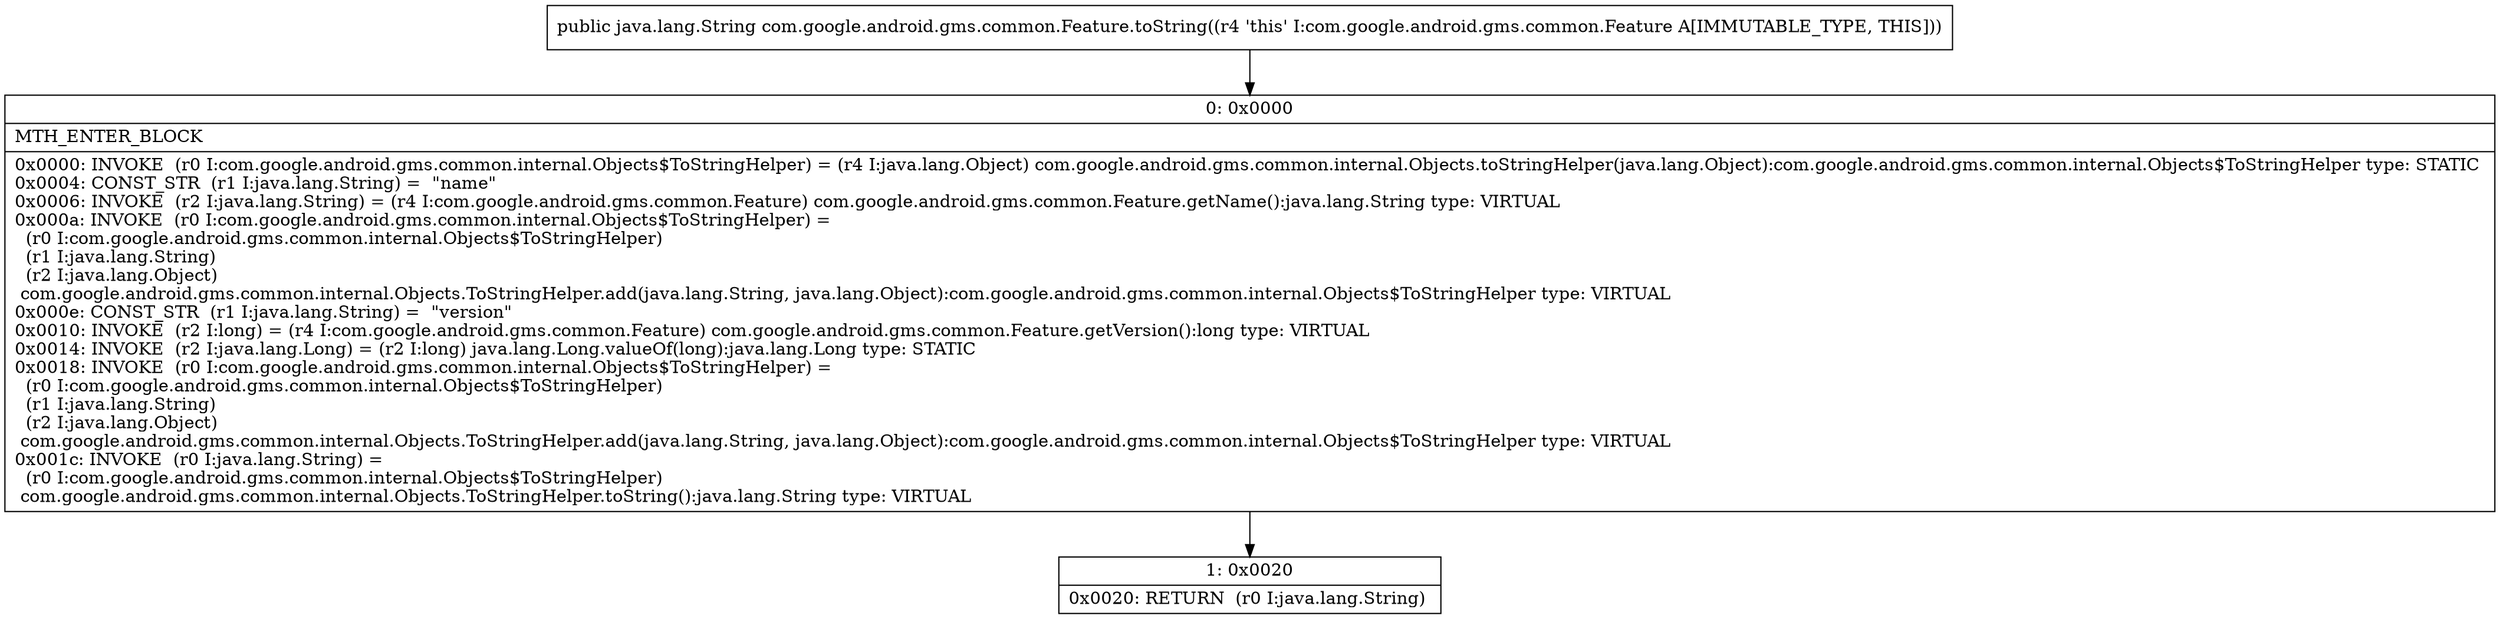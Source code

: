 digraph "CFG forcom.google.android.gms.common.Feature.toString()Ljava\/lang\/String;" {
Node_0 [shape=record,label="{0\:\ 0x0000|MTH_ENTER_BLOCK\l|0x0000: INVOKE  (r0 I:com.google.android.gms.common.internal.Objects$ToStringHelper) = (r4 I:java.lang.Object) com.google.android.gms.common.internal.Objects.toStringHelper(java.lang.Object):com.google.android.gms.common.internal.Objects$ToStringHelper type: STATIC \l0x0004: CONST_STR  (r1 I:java.lang.String) =  \"name\" \l0x0006: INVOKE  (r2 I:java.lang.String) = (r4 I:com.google.android.gms.common.Feature) com.google.android.gms.common.Feature.getName():java.lang.String type: VIRTUAL \l0x000a: INVOKE  (r0 I:com.google.android.gms.common.internal.Objects$ToStringHelper) = \l  (r0 I:com.google.android.gms.common.internal.Objects$ToStringHelper)\l  (r1 I:java.lang.String)\l  (r2 I:java.lang.Object)\l com.google.android.gms.common.internal.Objects.ToStringHelper.add(java.lang.String, java.lang.Object):com.google.android.gms.common.internal.Objects$ToStringHelper type: VIRTUAL \l0x000e: CONST_STR  (r1 I:java.lang.String) =  \"version\" \l0x0010: INVOKE  (r2 I:long) = (r4 I:com.google.android.gms.common.Feature) com.google.android.gms.common.Feature.getVersion():long type: VIRTUAL \l0x0014: INVOKE  (r2 I:java.lang.Long) = (r2 I:long) java.lang.Long.valueOf(long):java.lang.Long type: STATIC \l0x0018: INVOKE  (r0 I:com.google.android.gms.common.internal.Objects$ToStringHelper) = \l  (r0 I:com.google.android.gms.common.internal.Objects$ToStringHelper)\l  (r1 I:java.lang.String)\l  (r2 I:java.lang.Object)\l com.google.android.gms.common.internal.Objects.ToStringHelper.add(java.lang.String, java.lang.Object):com.google.android.gms.common.internal.Objects$ToStringHelper type: VIRTUAL \l0x001c: INVOKE  (r0 I:java.lang.String) = \l  (r0 I:com.google.android.gms.common.internal.Objects$ToStringHelper)\l com.google.android.gms.common.internal.Objects.ToStringHelper.toString():java.lang.String type: VIRTUAL \l}"];
Node_1 [shape=record,label="{1\:\ 0x0020|0x0020: RETURN  (r0 I:java.lang.String) \l}"];
MethodNode[shape=record,label="{public java.lang.String com.google.android.gms.common.Feature.toString((r4 'this' I:com.google.android.gms.common.Feature A[IMMUTABLE_TYPE, THIS])) }"];
MethodNode -> Node_0;
Node_0 -> Node_1;
}


